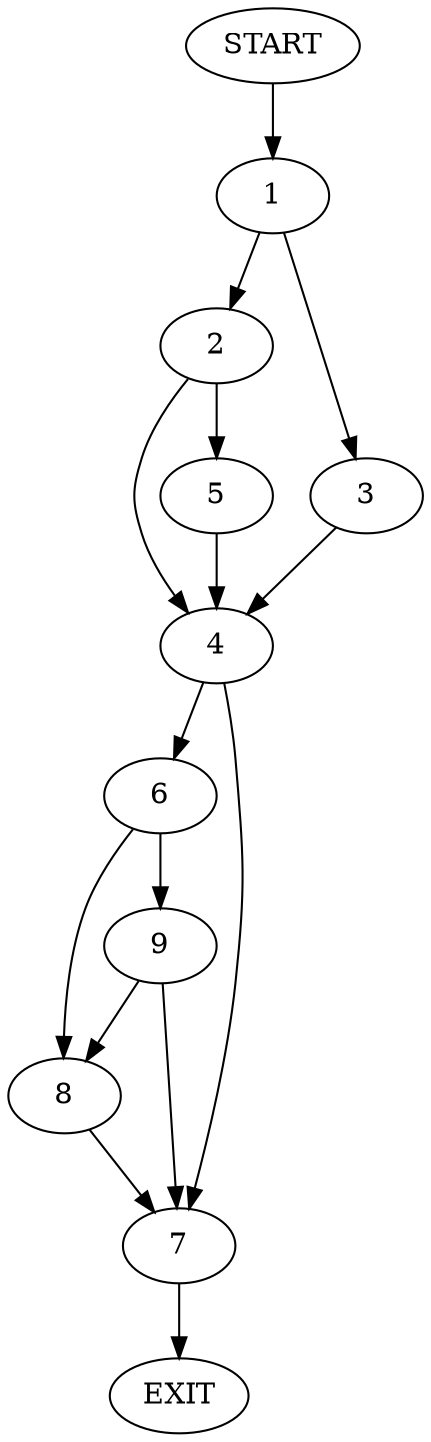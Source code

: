 digraph {
0 [label="START"]
10 [label="EXIT"]
0 -> 1
1 -> 2
1 -> 3
2 -> 4
2 -> 5
3 -> 4
4 -> 6
4 -> 7
5 -> 4
6 -> 8
6 -> 9
7 -> 10
8 -> 7
9 -> 8
9 -> 7
}
